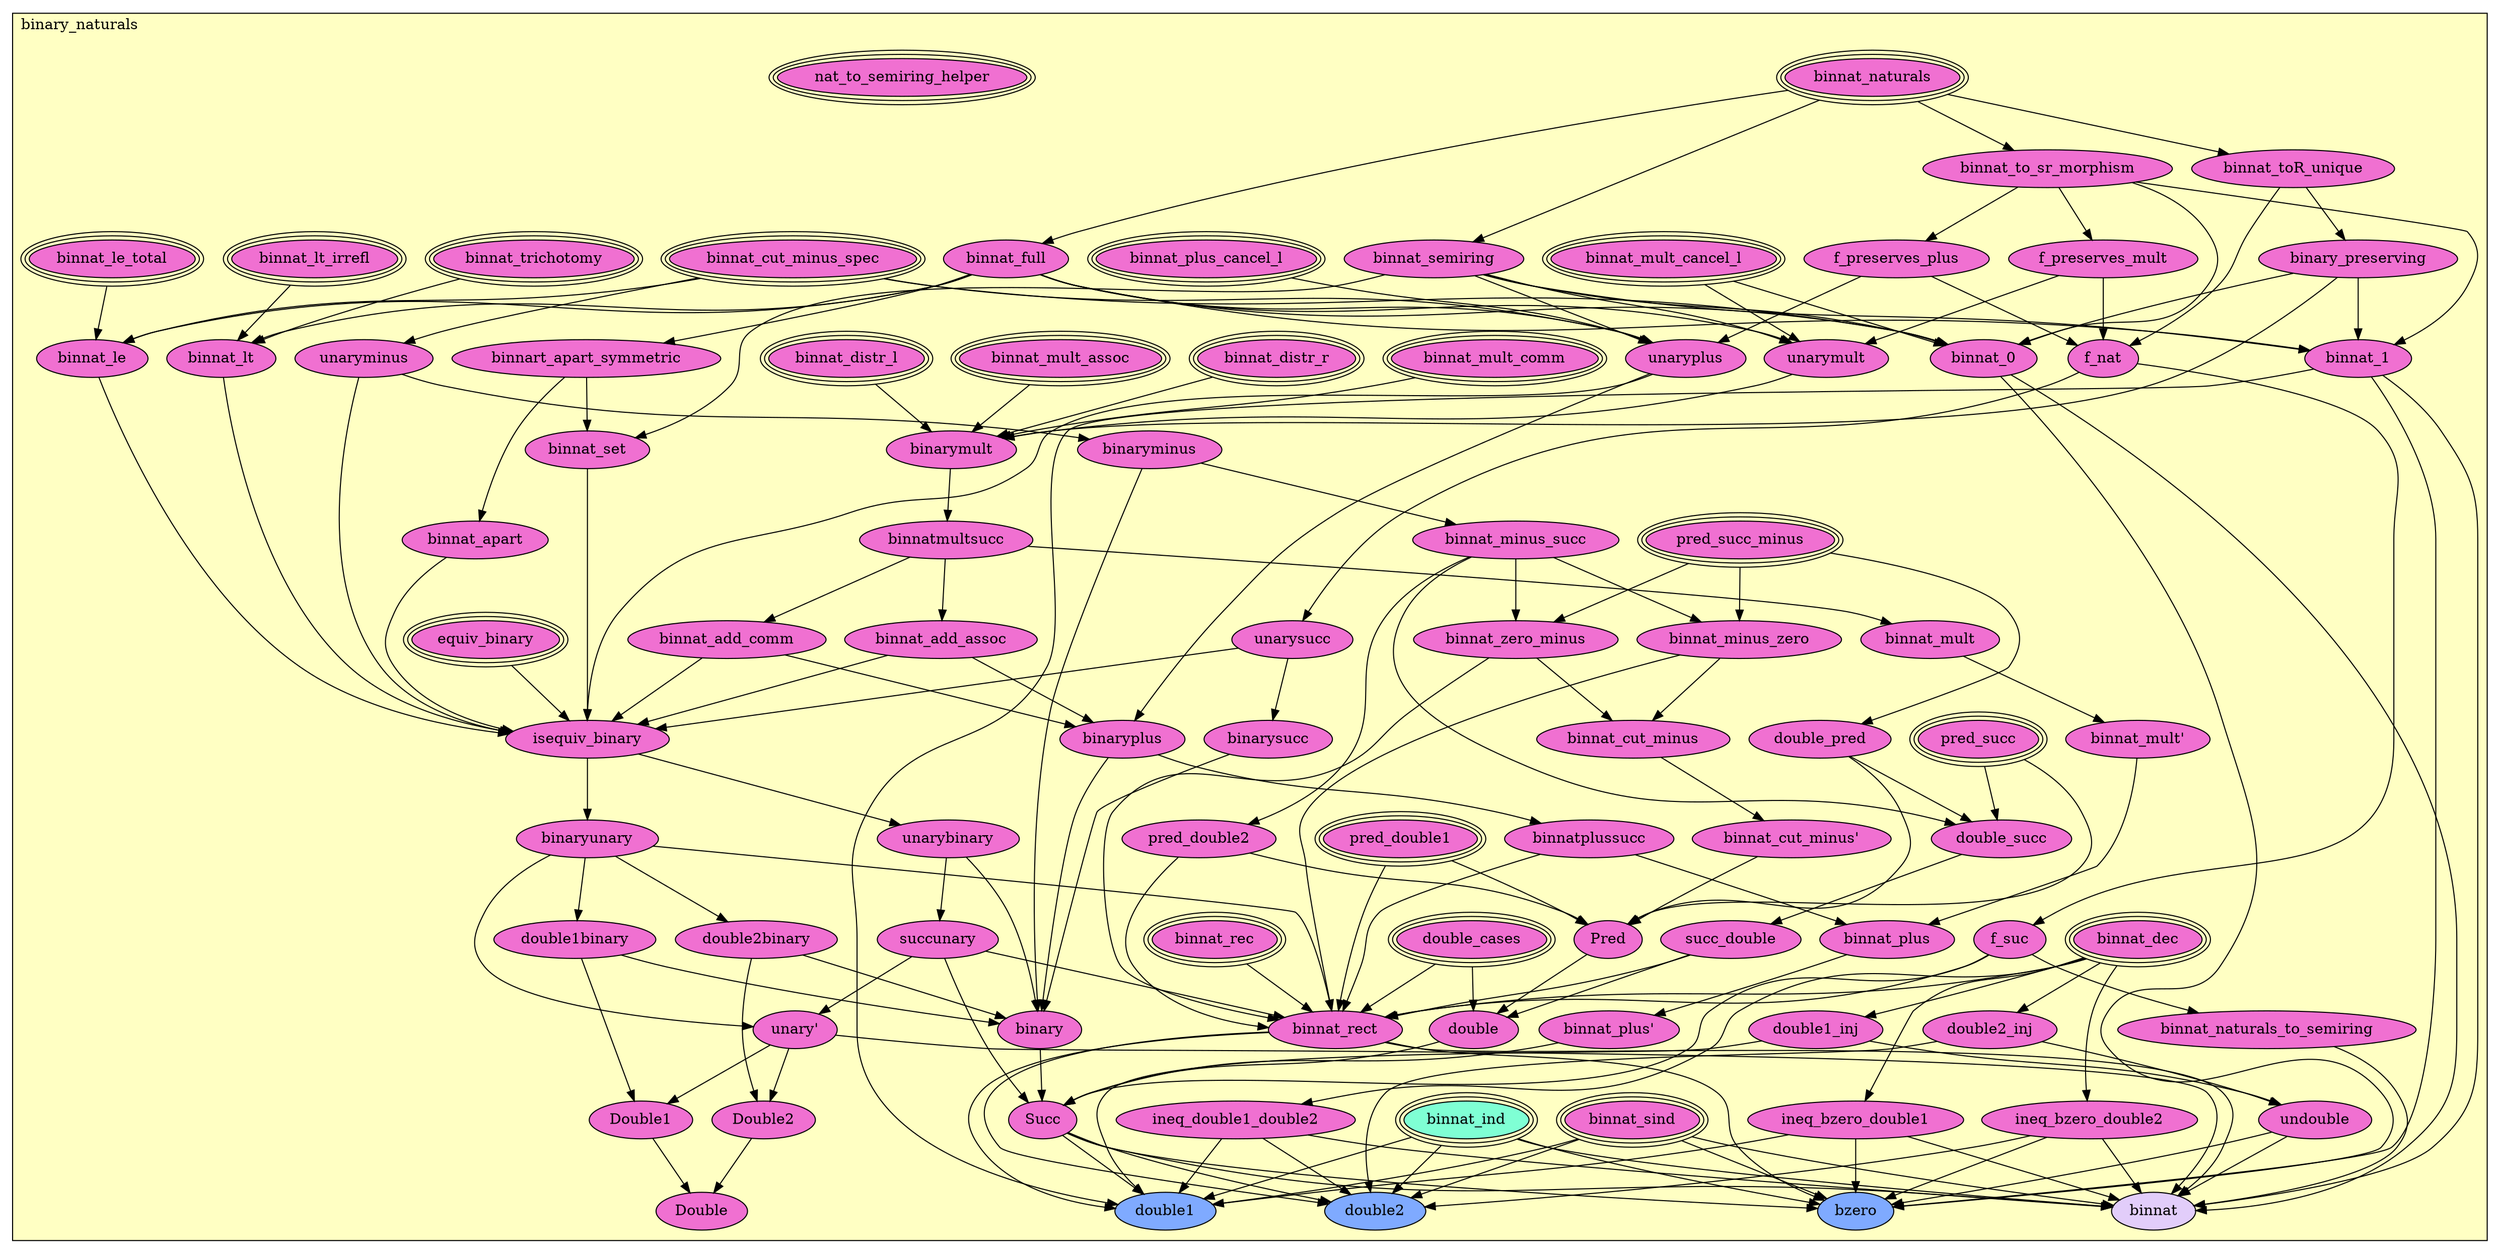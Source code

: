 digraph HoTT_Classes_implementations_binary_naturals {
  graph [ratio=0.5]
  node [style=filled]
binary_naturals_binnat_cut_minus_spec [label="binnat_cut_minus_spec", URL=<binary_naturals.html#binnat_cut_minus_spec>, peripheries=3, fillcolor="#F070D1"] ;
binary_naturals_unaryminus [label="unaryminus", URL=<binary_naturals.html#unaryminus>, fillcolor="#F070D1"] ;
binary_naturals_binaryminus [label="binaryminus", URL=<binary_naturals.html#binaryminus>, fillcolor="#F070D1"] ;
binary_naturals_binnat_minus_succ [label="binnat_minus_succ", URL=<binary_naturals.html#binnat_minus_succ>, fillcolor="#F070D1"] ;
binary_naturals_double_cases [label="double_cases", URL=<binary_naturals.html#double_cases>, peripheries=3, fillcolor="#F070D1"] ;
binary_naturals_pred_succ_minus [label="pred_succ_minus", URL=<binary_naturals.html#pred_succ_minus>, peripheries=3, fillcolor="#F070D1"] ;
binary_naturals_binnat_zero_minus [label="binnat_zero_minus", URL=<binary_naturals.html#binnat_zero_minus>, fillcolor="#F070D1"] ;
binary_naturals_binnat_minus_zero [label="binnat_minus_zero", URL=<binary_naturals.html#binnat_minus_zero>, fillcolor="#F070D1"] ;
binary_naturals_binnat_cut_minus [label="binnat_cut_minus", URL=<binary_naturals.html#binnat_cut_minus>, fillcolor="#F070D1"] ;
binary_naturals_binnat_cut_minus_ [label="binnat_cut_minus'", URL=<binary_naturals.html#binnat_cut_minus'>, fillcolor="#F070D1"] ;
binary_naturals_pred_double1 [label="pred_double1", URL=<binary_naturals.html#pred_double1>, peripheries=3, fillcolor="#F070D1"] ;
binary_naturals_pred_double2 [label="pred_double2", URL=<binary_naturals.html#pred_double2>, fillcolor="#F070D1"] ;
binary_naturals_double_pred [label="double_pred", URL=<binary_naturals.html#double_pred>, fillcolor="#F070D1"] ;
binary_naturals_pred_succ [label="pred_succ", URL=<binary_naturals.html#pred_succ>, peripheries=3, fillcolor="#F070D1"] ;
binary_naturals_double_succ [label="double_succ", URL=<binary_naturals.html#double_succ>, fillcolor="#F070D1"] ;
binary_naturals_succ_double [label="succ_double", URL=<binary_naturals.html#succ_double>, fillcolor="#F070D1"] ;
binary_naturals_Pred [label="Pred", URL=<binary_naturals.html#Pred>, fillcolor="#F070D1"] ;
binary_naturals_binnat_trichotomy [label="binnat_trichotomy", URL=<binary_naturals.html#binnat_trichotomy>, peripheries=3, fillcolor="#F070D1"] ;
binary_naturals_binnat_lt_irrefl [label="binnat_lt_irrefl", URL=<binary_naturals.html#binnat_lt_irrefl>, peripheries=3, fillcolor="#F070D1"] ;
binary_naturals_binnat_le_total [label="binnat_le_total", URL=<binary_naturals.html#binnat_le_total>, peripheries=3, fillcolor="#F070D1"] ;
binary_naturals_binnat_mult_cancel_l [label="binnat_mult_cancel_l", URL=<binary_naturals.html#binnat_mult_cancel_l>, peripheries=3, fillcolor="#F070D1"] ;
binary_naturals_binnat_plus_cancel_l [label="binnat_plus_cancel_l", URL=<binary_naturals.html#binnat_plus_cancel_l>, peripheries=3, fillcolor="#F070D1"] ;
binary_naturals_binnat_dec [label="binnat_dec", URL=<binary_naturals.html#binnat_dec>, peripheries=3, fillcolor="#F070D1"] ;
binary_naturals_double2_inj [label="double2_inj", URL=<binary_naturals.html#double2_inj>, fillcolor="#F070D1"] ;
binary_naturals_double1_inj [label="double1_inj", URL=<binary_naturals.html#double1_inj>, fillcolor="#F070D1"] ;
binary_naturals_undouble [label="undouble", URL=<binary_naturals.html#undouble>, fillcolor="#F070D1"] ;
binary_naturals_ineq_double1_double2 [label="ineq_double1_double2", URL=<binary_naturals.html#ineq_double1_double2>, fillcolor="#F070D1"] ;
binary_naturals_ineq_bzero_double2 [label="ineq_bzero_double2", URL=<binary_naturals.html#ineq_bzero_double2>, fillcolor="#F070D1"] ;
binary_naturals_ineq_bzero_double1 [label="ineq_bzero_double1", URL=<binary_naturals.html#ineq_bzero_double1>, fillcolor="#F070D1"] ;
binary_naturals_binnat_naturals [label="binnat_naturals", URL=<binary_naturals.html#binnat_naturals>, peripheries=3, fillcolor="#F070D1"] ;
binary_naturals_binnat_toR_unique [label="binnat_toR_unique", URL=<binary_naturals.html#binnat_toR_unique>, fillcolor="#F070D1"] ;
binary_naturals_binnat_to_sr_morphism [label="binnat_to_sr_morphism", URL=<binary_naturals.html#binnat_to_sr_morphism>, fillcolor="#F070D1"] ;
binary_naturals_f_preserves_mult [label="f_preserves_mult", URL=<binary_naturals.html#f_preserves_mult>, fillcolor="#F070D1"] ;
binary_naturals_f_preserves_plus [label="f_preserves_plus", URL=<binary_naturals.html#f_preserves_plus>, fillcolor="#F070D1"] ;
binary_naturals_f_nat [label="f_nat", URL=<binary_naturals.html#f_nat>, fillcolor="#F070D1"] ;
binary_naturals_f_suc [label="f_suc", URL=<binary_naturals.html#f_suc>, fillcolor="#F070D1"] ;
binary_naturals_nat_to_semiring_helper [label="nat_to_semiring_helper", URL=<binary_naturals.html#nat_to_semiring_helper>, peripheries=3, fillcolor="#F070D1"] ;
binary_naturals_binnat_naturals_to_semiring [label="binnat_naturals_to_semiring", URL=<binary_naturals.html#binnat_naturals_to_semiring>, fillcolor="#F070D1"] ;
binary_naturals_binnat_full [label="binnat_full", URL=<binary_naturals.html#binnat_full>, fillcolor="#F070D1"] ;
binary_naturals_binnart_apart_symmetric [label="binnart_apart_symmetric", URL=<binary_naturals.html#binnart_apart_symmetric>, fillcolor="#F070D1"] ;
binary_naturals_binnat_apart [label="binnat_apart", URL=<binary_naturals.html#binnat_apart>, fillcolor="#F070D1"] ;
binary_naturals_binnat_lt [label="binnat_lt", URL=<binary_naturals.html#binnat_lt>, fillcolor="#F070D1"] ;
binary_naturals_binnat_le [label="binnat_le", URL=<binary_naturals.html#binnat_le>, fillcolor="#F070D1"] ;
binary_naturals_binary_preserving [label="binary_preserving", URL=<binary_naturals.html#binary_preserving>, fillcolor="#F070D1"] ;
binary_naturals_binnat_semiring [label="binnat_semiring", URL=<binary_naturals.html#binnat_semiring>, fillcolor="#F070D1"] ;
binary_naturals_binnat_set [label="binnat_set", URL=<binary_naturals.html#binnat_set>, fillcolor="#F070D1"] ;
binary_naturals_binnat_distr_r [label="binnat_distr_r", URL=<binary_naturals.html#binnat_distr_r>, peripheries=3, fillcolor="#F070D1"] ;
binary_naturals_binnat_distr_l [label="binnat_distr_l", URL=<binary_naturals.html#binnat_distr_l>, peripheries=3, fillcolor="#F070D1"] ;
binary_naturals_binnat_mult_comm [label="binnat_mult_comm", URL=<binary_naturals.html#binnat_mult_comm>, peripheries=3, fillcolor="#F070D1"] ;
binary_naturals_binnat_mult_assoc [label="binnat_mult_assoc", URL=<binary_naturals.html#binnat_mult_assoc>, peripheries=3, fillcolor="#F070D1"] ;
binary_naturals_unarymult [label="unarymult", URL=<binary_naturals.html#unarymult>, fillcolor="#F070D1"] ;
binary_naturals_binarymult [label="binarymult", URL=<binary_naturals.html#binarymult>, fillcolor="#F070D1"] ;
binary_naturals_binnatmultsucc [label="binnatmultsucc", URL=<binary_naturals.html#binnatmultsucc>, fillcolor="#F070D1"] ;
binary_naturals_binnat_add_comm [label="binnat_add_comm", URL=<binary_naturals.html#binnat_add_comm>, fillcolor="#F070D1"] ;
binary_naturals_binnat_add_assoc [label="binnat_add_assoc", URL=<binary_naturals.html#binnat_add_assoc>, fillcolor="#F070D1"] ;
binary_naturals_unaryplus [label="unaryplus", URL=<binary_naturals.html#unaryplus>, fillcolor="#F070D1"] ;
binary_naturals_binaryplus [label="binaryplus", URL=<binary_naturals.html#binaryplus>, fillcolor="#F070D1"] ;
binary_naturals_binnatplussucc [label="binnatplussucc", URL=<binary_naturals.html#binnatplussucc>, fillcolor="#F070D1"] ;
binary_naturals_unarysucc [label="unarysucc", URL=<binary_naturals.html#unarysucc>, fillcolor="#F070D1"] ;
binary_naturals_binarysucc [label="binarysucc", URL=<binary_naturals.html#binarysucc>, fillcolor="#F070D1"] ;
binary_naturals_binnat_mult [label="binnat_mult", URL=<binary_naturals.html#binnat_mult>, fillcolor="#F070D1"] ;
binary_naturals_binnat_mult_ [label="binnat_mult'", URL=<binary_naturals.html#binnat_mult'>, fillcolor="#F070D1"] ;
binary_naturals_binnat_plus [label="binnat_plus", URL=<binary_naturals.html#binnat_plus>, fillcolor="#F070D1"] ;
binary_naturals_binnat_plus_ [label="binnat_plus'", URL=<binary_naturals.html#binnat_plus'>, fillcolor="#F070D1"] ;
binary_naturals_binnat_1 [label="binnat_1", URL=<binary_naturals.html#binnat_1>, fillcolor="#F070D1"] ;
binary_naturals_binnat_0 [label="binnat_0", URL=<binary_naturals.html#binnat_0>, fillcolor="#F070D1"] ;
binary_naturals_equiv_binary [label="equiv_binary", URL=<binary_naturals.html#equiv_binary>, peripheries=3, fillcolor="#F070D1"] ;
binary_naturals_isequiv_binary [label="isequiv_binary", URL=<binary_naturals.html#isequiv_binary>, fillcolor="#F070D1"] ;
binary_naturals_binaryunary [label="binaryunary", URL=<binary_naturals.html#binaryunary>, fillcolor="#F070D1"] ;
binary_naturals_double2binary [label="double2binary", URL=<binary_naturals.html#double2binary>, fillcolor="#F070D1"] ;
binary_naturals_double1binary [label="double1binary", URL=<binary_naturals.html#double1binary>, fillcolor="#F070D1"] ;
binary_naturals_unarybinary [label="unarybinary", URL=<binary_naturals.html#unarybinary>, fillcolor="#F070D1"] ;
binary_naturals_succunary [label="succunary", URL=<binary_naturals.html#succunary>, fillcolor="#F070D1"] ;
binary_naturals_unary_ [label="unary'", URL=<binary_naturals.html#unary'>, fillcolor="#F070D1"] ;
binary_naturals_binary [label="binary", URL=<binary_naturals.html#binary>, fillcolor="#F070D1"] ;
binary_naturals_Double2 [label="Double2", URL=<binary_naturals.html#Double2>, fillcolor="#F070D1"] ;
binary_naturals_Double1 [label="Double1", URL=<binary_naturals.html#Double1>, fillcolor="#F070D1"] ;
binary_naturals_Double [label="Double", URL=<binary_naturals.html#Double>, fillcolor="#F070D1"] ;
binary_naturals_double [label="double", URL=<binary_naturals.html#double>, fillcolor="#F070D1"] ;
binary_naturals_Succ [label="Succ", URL=<binary_naturals.html#Succ>, fillcolor="#F070D1"] ;
binary_naturals_binnat_sind [label="binnat_sind", URL=<binary_naturals.html#binnat_sind>, peripheries=3, fillcolor="#F070D1"] ;
binary_naturals_binnat_rec [label="binnat_rec", URL=<binary_naturals.html#binnat_rec>, peripheries=3, fillcolor="#F070D1"] ;
binary_naturals_binnat_ind [label="binnat_ind", URL=<binary_naturals.html#binnat_ind>, peripheries=3, fillcolor="#7FFFD4"] ;
binary_naturals_binnat_rect [label="binnat_rect", URL=<binary_naturals.html#binnat_rect>, fillcolor="#F070D1"] ;
binary_naturals_double2 [label="double2", URL=<binary_naturals.html#double2>, fillcolor="#7FAAFF"] ;
binary_naturals_double1 [label="double1", URL=<binary_naturals.html#double1>, fillcolor="#7FAAFF"] ;
binary_naturals_bzero [label="bzero", URL=<binary_naturals.html#bzero>, fillcolor="#7FAAFF"] ;
binary_naturals_binnat [label="binnat", URL=<binary_naturals.html#binnat>, fillcolor="#E2CDFA"] ;
  binary_naturals_binnat_cut_minus_spec -> binary_naturals_unaryminus [] ;
  binary_naturals_binnat_cut_minus_spec -> binary_naturals_binnat_le [] ;
  binary_naturals_binnat_cut_minus_spec -> binary_naturals_unaryplus [] ;
  binary_naturals_binnat_cut_minus_spec -> binary_naturals_binnat_0 [] ;
  binary_naturals_unaryminus -> binary_naturals_binaryminus [] ;
  binary_naturals_unaryminus -> binary_naturals_isequiv_binary [] ;
  binary_naturals_binaryminus -> binary_naturals_binnat_minus_succ [] ;
  binary_naturals_binaryminus -> binary_naturals_binary [] ;
  binary_naturals_binnat_minus_succ -> binary_naturals_binnat_zero_minus [] ;
  binary_naturals_binnat_minus_succ -> binary_naturals_binnat_minus_zero [] ;
  binary_naturals_binnat_minus_succ -> binary_naturals_pred_double2 [] ;
  binary_naturals_binnat_minus_succ -> binary_naturals_double_succ [] ;
  binary_naturals_double_cases -> binary_naturals_double [] ;
  binary_naturals_double_cases -> binary_naturals_binnat_rect [] ;
  binary_naturals_pred_succ_minus -> binary_naturals_binnat_zero_minus [] ;
  binary_naturals_pred_succ_minus -> binary_naturals_binnat_minus_zero [] ;
  binary_naturals_pred_succ_minus -> binary_naturals_double_pred [] ;
  binary_naturals_binnat_zero_minus -> binary_naturals_binnat_cut_minus [] ;
  binary_naturals_binnat_zero_minus -> binary_naturals_binnat_rect [] ;
  binary_naturals_binnat_minus_zero -> binary_naturals_binnat_cut_minus [] ;
  binary_naturals_binnat_minus_zero -> binary_naturals_binnat_rect [] ;
  binary_naturals_binnat_cut_minus -> binary_naturals_binnat_cut_minus_ [] ;
  binary_naturals_binnat_cut_minus_ -> binary_naturals_Pred [] ;
  binary_naturals_pred_double1 -> binary_naturals_Pred [] ;
  binary_naturals_pred_double1 -> binary_naturals_binnat_rect [] ;
  binary_naturals_pred_double2 -> binary_naturals_Pred [] ;
  binary_naturals_pred_double2 -> binary_naturals_binnat_rect [] ;
  binary_naturals_double_pred -> binary_naturals_double_succ [] ;
  binary_naturals_double_pred -> binary_naturals_Pred [] ;
  binary_naturals_pred_succ -> binary_naturals_double_succ [] ;
  binary_naturals_pred_succ -> binary_naturals_Pred [] ;
  binary_naturals_double_succ -> binary_naturals_succ_double [] ;
  binary_naturals_succ_double -> binary_naturals_double [] ;
  binary_naturals_succ_double -> binary_naturals_binnat_rect [] ;
  binary_naturals_Pred -> binary_naturals_double [] ;
  binary_naturals_binnat_trichotomy -> binary_naturals_binnat_lt [] ;
  binary_naturals_binnat_lt_irrefl -> binary_naturals_binnat_lt [] ;
  binary_naturals_binnat_le_total -> binary_naturals_binnat_le [] ;
  binary_naturals_binnat_mult_cancel_l -> binary_naturals_unarymult [] ;
  binary_naturals_binnat_mult_cancel_l -> binary_naturals_binnat_0 [] ;
  binary_naturals_binnat_plus_cancel_l -> binary_naturals_unaryplus [] ;
  binary_naturals_binnat_dec -> binary_naturals_double2_inj [] ;
  binary_naturals_binnat_dec -> binary_naturals_double1_inj [] ;
  binary_naturals_binnat_dec -> binary_naturals_ineq_double1_double2 [] ;
  binary_naturals_binnat_dec -> binary_naturals_ineq_bzero_double2 [] ;
  binary_naturals_binnat_dec -> binary_naturals_ineq_bzero_double1 [] ;
  binary_naturals_binnat_dec -> binary_naturals_binnat_rect [] ;
  binary_naturals_double2_inj -> binary_naturals_undouble [] ;
  binary_naturals_double2_inj -> binary_naturals_double2 [] ;
  binary_naturals_double1_inj -> binary_naturals_undouble [] ;
  binary_naturals_double1_inj -> binary_naturals_double1 [] ;
  binary_naturals_undouble -> binary_naturals_bzero [] ;
  binary_naturals_undouble -> binary_naturals_binnat [] ;
  binary_naturals_ineq_double1_double2 -> binary_naturals_double2 [] ;
  binary_naturals_ineq_double1_double2 -> binary_naturals_double1 [] ;
  binary_naturals_ineq_double1_double2 -> binary_naturals_binnat [] ;
  binary_naturals_ineq_bzero_double2 -> binary_naturals_double2 [] ;
  binary_naturals_ineq_bzero_double2 -> binary_naturals_bzero [] ;
  binary_naturals_ineq_bzero_double2 -> binary_naturals_binnat [] ;
  binary_naturals_ineq_bzero_double1 -> binary_naturals_double1 [] ;
  binary_naturals_ineq_bzero_double1 -> binary_naturals_bzero [] ;
  binary_naturals_ineq_bzero_double1 -> binary_naturals_binnat [] ;
  binary_naturals_binnat_naturals -> binary_naturals_binnat_toR_unique [] ;
  binary_naturals_binnat_naturals -> binary_naturals_binnat_to_sr_morphism [] ;
  binary_naturals_binnat_naturals -> binary_naturals_binnat_full [] ;
  binary_naturals_binnat_naturals -> binary_naturals_binnat_semiring [] ;
  binary_naturals_binnat_toR_unique -> binary_naturals_f_nat [] ;
  binary_naturals_binnat_toR_unique -> binary_naturals_binary_preserving [] ;
  binary_naturals_binnat_to_sr_morphism -> binary_naturals_f_preserves_mult [] ;
  binary_naturals_binnat_to_sr_morphism -> binary_naturals_f_preserves_plus [] ;
  binary_naturals_binnat_to_sr_morphism -> binary_naturals_binnat_1 [] ;
  binary_naturals_binnat_to_sr_morphism -> binary_naturals_binnat_0 [] ;
  binary_naturals_f_preserves_mult -> binary_naturals_f_nat [] ;
  binary_naturals_f_preserves_mult -> binary_naturals_unarymult [] ;
  binary_naturals_f_preserves_plus -> binary_naturals_f_nat [] ;
  binary_naturals_f_preserves_plus -> binary_naturals_unaryplus [] ;
  binary_naturals_f_nat -> binary_naturals_f_suc [] ;
  binary_naturals_f_nat -> binary_naturals_unarysucc [] ;
  binary_naturals_f_suc -> binary_naturals_binnat_naturals_to_semiring [] ;
  binary_naturals_f_suc -> binary_naturals_Succ [] ;
  binary_naturals_f_suc -> binary_naturals_binnat_rect [] ;
  binary_naturals_binnat_naturals_to_semiring -> binary_naturals_binnat [] ;
  binary_naturals_binnat_full -> binary_naturals_binnart_apart_symmetric [] ;
  binary_naturals_binnat_full -> binary_naturals_binnat_lt [] ;
  binary_naturals_binnat_full -> binary_naturals_binnat_le [] ;
  binary_naturals_binnat_full -> binary_naturals_unarymult [] ;
  binary_naturals_binnat_full -> binary_naturals_unaryplus [] ;
  binary_naturals_binnat_full -> binary_naturals_binnat_1 [] ;
  binary_naturals_binnat_full -> binary_naturals_binnat_0 [] ;
  binary_naturals_binnart_apart_symmetric -> binary_naturals_binnat_apart [] ;
  binary_naturals_binnart_apart_symmetric -> binary_naturals_binnat_set [] ;
  binary_naturals_binnat_apart -> binary_naturals_isequiv_binary [] ;
  binary_naturals_binnat_lt -> binary_naturals_isequiv_binary [] ;
  binary_naturals_binnat_le -> binary_naturals_isequiv_binary [] ;
  binary_naturals_binary_preserving -> binary_naturals_binarymult [] ;
  binary_naturals_binary_preserving -> binary_naturals_binnat_1 [] ;
  binary_naturals_binary_preserving -> binary_naturals_binnat_0 [] ;
  binary_naturals_binnat_semiring -> binary_naturals_binnat_set [] ;
  binary_naturals_binnat_semiring -> binary_naturals_unarymult [] ;
  binary_naturals_binnat_semiring -> binary_naturals_unaryplus [] ;
  binary_naturals_binnat_semiring -> binary_naturals_binnat_1 [] ;
  binary_naturals_binnat_semiring -> binary_naturals_binnat_0 [] ;
  binary_naturals_binnat_set -> binary_naturals_isequiv_binary [] ;
  binary_naturals_binnat_distr_r -> binary_naturals_binarymult [] ;
  binary_naturals_binnat_distr_l -> binary_naturals_binarymult [] ;
  binary_naturals_binnat_mult_comm -> binary_naturals_binarymult [] ;
  binary_naturals_binnat_mult_assoc -> binary_naturals_binarymult [] ;
  binary_naturals_unarymult -> binary_naturals_binarymult [] ;
  binary_naturals_binarymult -> binary_naturals_binnatmultsucc [] ;
  binary_naturals_binnatmultsucc -> binary_naturals_binnat_add_comm [] ;
  binary_naturals_binnatmultsucc -> binary_naturals_binnat_add_assoc [] ;
  binary_naturals_binnatmultsucc -> binary_naturals_binnat_mult [] ;
  binary_naturals_binnat_add_comm -> binary_naturals_binaryplus [] ;
  binary_naturals_binnat_add_comm -> binary_naturals_isequiv_binary [] ;
  binary_naturals_binnat_add_assoc -> binary_naturals_binaryplus [] ;
  binary_naturals_binnat_add_assoc -> binary_naturals_isequiv_binary [] ;
  binary_naturals_unaryplus -> binary_naturals_binaryplus [] ;
  binary_naturals_unaryplus -> binary_naturals_isequiv_binary [] ;
  binary_naturals_binaryplus -> binary_naturals_binnatplussucc [] ;
  binary_naturals_binaryplus -> binary_naturals_binary [] ;
  binary_naturals_binnatplussucc -> binary_naturals_binnat_plus [] ;
  binary_naturals_binnatplussucc -> binary_naturals_binnat_rect [] ;
  binary_naturals_unarysucc -> binary_naturals_binarysucc [] ;
  binary_naturals_unarysucc -> binary_naturals_isequiv_binary [] ;
  binary_naturals_binarysucc -> binary_naturals_binary [] ;
  binary_naturals_binnat_mult -> binary_naturals_binnat_mult_ [] ;
  binary_naturals_binnat_mult_ -> binary_naturals_binnat_plus [] ;
  binary_naturals_binnat_plus -> binary_naturals_binnat_plus_ [] ;
  binary_naturals_binnat_plus_ -> binary_naturals_Succ [] ;
  binary_naturals_binnat_1 -> binary_naturals_double1 [] ;
  binary_naturals_binnat_1 -> binary_naturals_bzero [] ;
  binary_naturals_binnat_1 -> binary_naturals_binnat [] ;
  binary_naturals_binnat_0 -> binary_naturals_bzero [] ;
  binary_naturals_binnat_0 -> binary_naturals_binnat [] ;
  binary_naturals_equiv_binary -> binary_naturals_isequiv_binary [] ;
  binary_naturals_isequiv_binary -> binary_naturals_binaryunary [] ;
  binary_naturals_isequiv_binary -> binary_naturals_unarybinary [] ;
  binary_naturals_binaryunary -> binary_naturals_double2binary [] ;
  binary_naturals_binaryunary -> binary_naturals_double1binary [] ;
  binary_naturals_binaryunary -> binary_naturals_unary_ [] ;
  binary_naturals_binaryunary -> binary_naturals_binnat_rect [] ;
  binary_naturals_double2binary -> binary_naturals_binary [] ;
  binary_naturals_double2binary -> binary_naturals_Double2 [] ;
  binary_naturals_double1binary -> binary_naturals_binary [] ;
  binary_naturals_double1binary -> binary_naturals_Double1 [] ;
  binary_naturals_unarybinary -> binary_naturals_succunary [] ;
  binary_naturals_unarybinary -> binary_naturals_binary [] ;
  binary_naturals_succunary -> binary_naturals_unary_ [] ;
  binary_naturals_succunary -> binary_naturals_Succ [] ;
  binary_naturals_succunary -> binary_naturals_binnat_rect [] ;
  binary_naturals_unary_ -> binary_naturals_Double2 [] ;
  binary_naturals_unary_ -> binary_naturals_Double1 [] ;
  binary_naturals_unary_ -> binary_naturals_binnat [] ;
  binary_naturals_binary -> binary_naturals_Succ [] ;
  binary_naturals_Double2 -> binary_naturals_Double [] ;
  binary_naturals_Double1 -> binary_naturals_Double [] ;
  binary_naturals_double -> binary_naturals_Succ [] ;
  binary_naturals_Succ -> binary_naturals_double2 [] ;
  binary_naturals_Succ -> binary_naturals_double1 [] ;
  binary_naturals_Succ -> binary_naturals_bzero [] ;
  binary_naturals_Succ -> binary_naturals_binnat [] ;
  binary_naturals_binnat_sind -> binary_naturals_double2 [] ;
  binary_naturals_binnat_sind -> binary_naturals_double1 [] ;
  binary_naturals_binnat_sind -> binary_naturals_bzero [] ;
  binary_naturals_binnat_sind -> binary_naturals_binnat [] ;
  binary_naturals_binnat_rec -> binary_naturals_binnat_rect [] ;
  binary_naturals_binnat_ind -> binary_naturals_double2 [] ;
  binary_naturals_binnat_ind -> binary_naturals_double1 [] ;
  binary_naturals_binnat_ind -> binary_naturals_bzero [] ;
  binary_naturals_binnat_ind -> binary_naturals_binnat [] ;
  binary_naturals_binnat_rect -> binary_naturals_double2 [] ;
  binary_naturals_binnat_rect -> binary_naturals_double1 [] ;
  binary_naturals_binnat_rect -> binary_naturals_bzero [] ;
  binary_naturals_binnat_rect -> binary_naturals_binnat [] ;
subgraph cluster_binary_naturals { label="binary_naturals"; fillcolor="#FFFFC3"; labeljust=l; style=filled 
binary_naturals_binnat; binary_naturals_bzero; binary_naturals_double1; binary_naturals_double2; binary_naturals_binnat_rect; binary_naturals_binnat_ind; binary_naturals_binnat_rec; binary_naturals_binnat_sind; binary_naturals_Succ; binary_naturals_double; binary_naturals_Double; binary_naturals_Double1; binary_naturals_Double2; binary_naturals_binary; binary_naturals_unary_; binary_naturals_succunary; binary_naturals_unarybinary; binary_naturals_double1binary; binary_naturals_double2binary; binary_naturals_binaryunary; binary_naturals_isequiv_binary; binary_naturals_equiv_binary; binary_naturals_binnat_0; binary_naturals_binnat_1; binary_naturals_binnat_plus_; binary_naturals_binnat_plus; binary_naturals_binnat_mult_; binary_naturals_binnat_mult; binary_naturals_binarysucc; binary_naturals_unarysucc; binary_naturals_binnatplussucc; binary_naturals_binaryplus; binary_naturals_unaryplus; binary_naturals_binnat_add_assoc; binary_naturals_binnat_add_comm; binary_naturals_binnatmultsucc; binary_naturals_binarymult; binary_naturals_unarymult; binary_naturals_binnat_mult_assoc; binary_naturals_binnat_mult_comm; binary_naturals_binnat_distr_l; binary_naturals_binnat_distr_r; binary_naturals_binnat_set; binary_naturals_binnat_semiring; binary_naturals_binary_preserving; binary_naturals_binnat_le; binary_naturals_binnat_lt; binary_naturals_binnat_apart; binary_naturals_binnart_apart_symmetric; binary_naturals_binnat_full; binary_naturals_binnat_naturals_to_semiring; binary_naturals_nat_to_semiring_helper; binary_naturals_f_suc; binary_naturals_f_nat; binary_naturals_f_preserves_plus; binary_naturals_f_preserves_mult; binary_naturals_binnat_to_sr_morphism; binary_naturals_binnat_toR_unique; binary_naturals_binnat_naturals; binary_naturals_ineq_bzero_double1; binary_naturals_ineq_bzero_double2; binary_naturals_ineq_double1_double2; binary_naturals_undouble; binary_naturals_double1_inj; binary_naturals_double2_inj; binary_naturals_binnat_dec; binary_naturals_binnat_plus_cancel_l; binary_naturals_binnat_mult_cancel_l; binary_naturals_binnat_le_total; binary_naturals_binnat_lt_irrefl; binary_naturals_binnat_trichotomy; binary_naturals_Pred; binary_naturals_succ_double; binary_naturals_double_succ; binary_naturals_pred_succ; binary_naturals_double_pred; binary_naturals_pred_double2; binary_naturals_pred_double1; binary_naturals_binnat_cut_minus_; binary_naturals_binnat_cut_minus; binary_naturals_binnat_minus_zero; binary_naturals_binnat_zero_minus; binary_naturals_pred_succ_minus; binary_naturals_double_cases; binary_naturals_binnat_minus_succ; binary_naturals_binaryminus; binary_naturals_unaryminus; binary_naturals_binnat_cut_minus_spec; };
} /* END */
